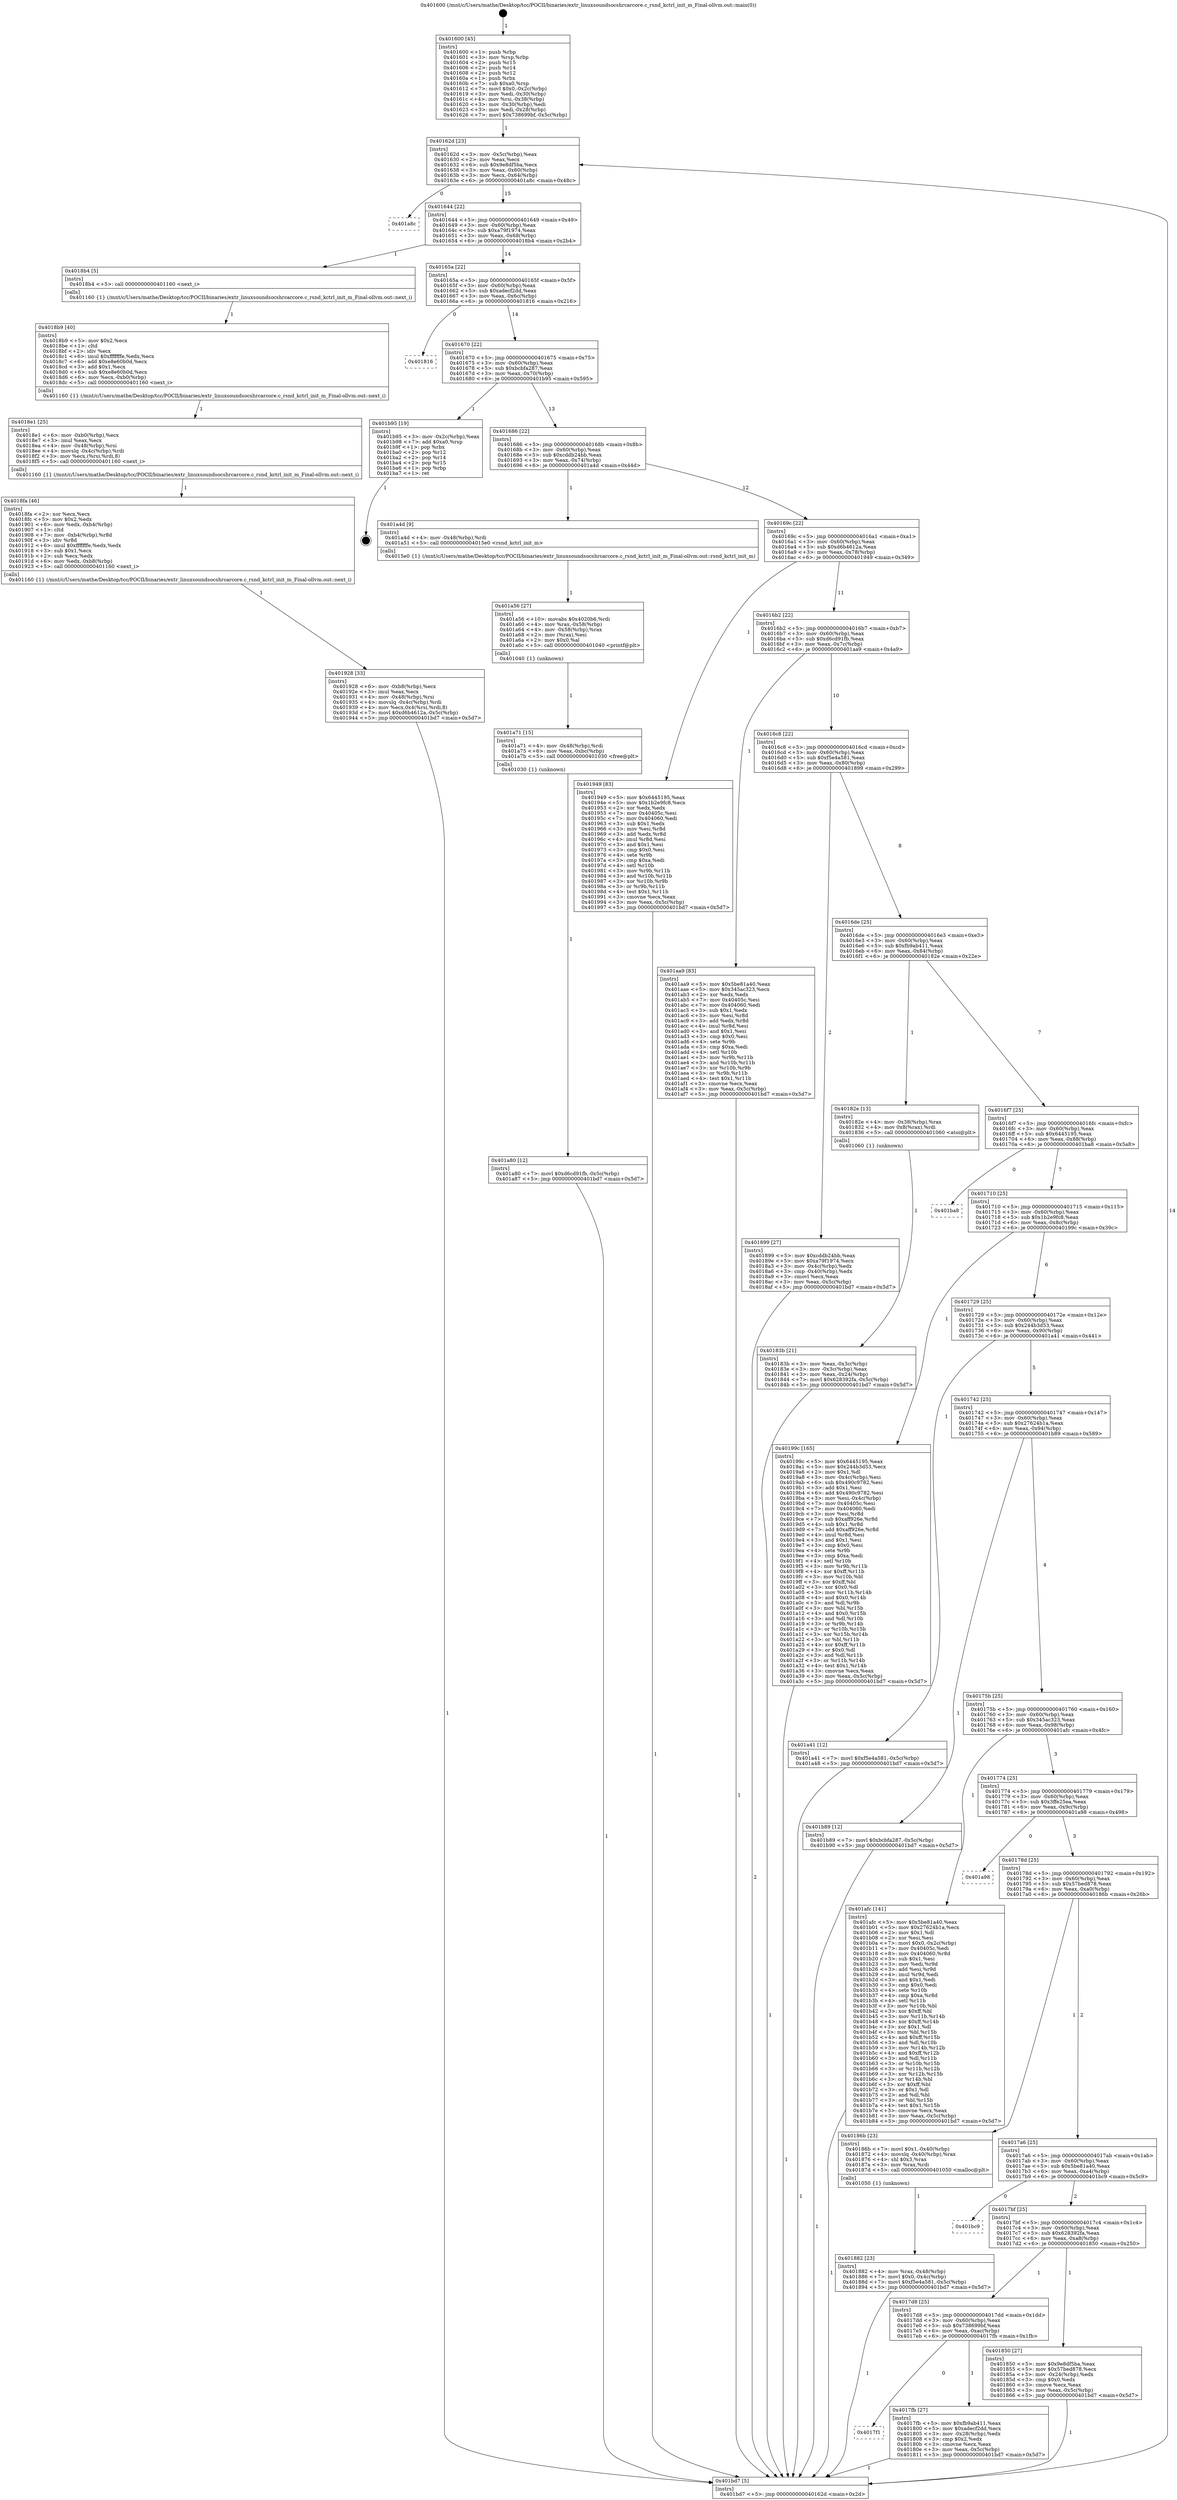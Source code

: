 digraph "0x401600" {
  label = "0x401600 (/mnt/c/Users/mathe/Desktop/tcc/POCII/binaries/extr_linuxsoundsocshrcarcore.c_rsnd_kctrl_init_m_Final-ollvm.out::main(0))"
  labelloc = "t"
  node[shape=record]

  Entry [label="",width=0.3,height=0.3,shape=circle,fillcolor=black,style=filled]
  "0x40162d" [label="{
     0x40162d [23]\l
     | [instrs]\l
     &nbsp;&nbsp;0x40162d \<+3\>: mov -0x5c(%rbp),%eax\l
     &nbsp;&nbsp;0x401630 \<+2\>: mov %eax,%ecx\l
     &nbsp;&nbsp;0x401632 \<+6\>: sub $0x9e8df5ba,%ecx\l
     &nbsp;&nbsp;0x401638 \<+3\>: mov %eax,-0x60(%rbp)\l
     &nbsp;&nbsp;0x40163b \<+3\>: mov %ecx,-0x64(%rbp)\l
     &nbsp;&nbsp;0x40163e \<+6\>: je 0000000000401a8c \<main+0x48c\>\l
  }"]
  "0x401a8c" [label="{
     0x401a8c\l
  }", style=dashed]
  "0x401644" [label="{
     0x401644 [22]\l
     | [instrs]\l
     &nbsp;&nbsp;0x401644 \<+5\>: jmp 0000000000401649 \<main+0x49\>\l
     &nbsp;&nbsp;0x401649 \<+3\>: mov -0x60(%rbp),%eax\l
     &nbsp;&nbsp;0x40164c \<+5\>: sub $0xa79f1974,%eax\l
     &nbsp;&nbsp;0x401651 \<+3\>: mov %eax,-0x68(%rbp)\l
     &nbsp;&nbsp;0x401654 \<+6\>: je 00000000004018b4 \<main+0x2b4\>\l
  }"]
  Exit [label="",width=0.3,height=0.3,shape=circle,fillcolor=black,style=filled,peripheries=2]
  "0x4018b4" [label="{
     0x4018b4 [5]\l
     | [instrs]\l
     &nbsp;&nbsp;0x4018b4 \<+5\>: call 0000000000401160 \<next_i\>\l
     | [calls]\l
     &nbsp;&nbsp;0x401160 \{1\} (/mnt/c/Users/mathe/Desktop/tcc/POCII/binaries/extr_linuxsoundsocshrcarcore.c_rsnd_kctrl_init_m_Final-ollvm.out::next_i)\l
  }"]
  "0x40165a" [label="{
     0x40165a [22]\l
     | [instrs]\l
     &nbsp;&nbsp;0x40165a \<+5\>: jmp 000000000040165f \<main+0x5f\>\l
     &nbsp;&nbsp;0x40165f \<+3\>: mov -0x60(%rbp),%eax\l
     &nbsp;&nbsp;0x401662 \<+5\>: sub $0xadecf2dd,%eax\l
     &nbsp;&nbsp;0x401667 \<+3\>: mov %eax,-0x6c(%rbp)\l
     &nbsp;&nbsp;0x40166a \<+6\>: je 0000000000401816 \<main+0x216\>\l
  }"]
  "0x401a80" [label="{
     0x401a80 [12]\l
     | [instrs]\l
     &nbsp;&nbsp;0x401a80 \<+7\>: movl $0xd6cd91fb,-0x5c(%rbp)\l
     &nbsp;&nbsp;0x401a87 \<+5\>: jmp 0000000000401bd7 \<main+0x5d7\>\l
  }"]
  "0x401816" [label="{
     0x401816\l
  }", style=dashed]
  "0x401670" [label="{
     0x401670 [22]\l
     | [instrs]\l
     &nbsp;&nbsp;0x401670 \<+5\>: jmp 0000000000401675 \<main+0x75\>\l
     &nbsp;&nbsp;0x401675 \<+3\>: mov -0x60(%rbp),%eax\l
     &nbsp;&nbsp;0x401678 \<+5\>: sub $0xbcbfa287,%eax\l
     &nbsp;&nbsp;0x40167d \<+3\>: mov %eax,-0x70(%rbp)\l
     &nbsp;&nbsp;0x401680 \<+6\>: je 0000000000401b95 \<main+0x595\>\l
  }"]
  "0x401a71" [label="{
     0x401a71 [15]\l
     | [instrs]\l
     &nbsp;&nbsp;0x401a71 \<+4\>: mov -0x48(%rbp),%rdi\l
     &nbsp;&nbsp;0x401a75 \<+6\>: mov %eax,-0xbc(%rbp)\l
     &nbsp;&nbsp;0x401a7b \<+5\>: call 0000000000401030 \<free@plt\>\l
     | [calls]\l
     &nbsp;&nbsp;0x401030 \{1\} (unknown)\l
  }"]
  "0x401b95" [label="{
     0x401b95 [19]\l
     | [instrs]\l
     &nbsp;&nbsp;0x401b95 \<+3\>: mov -0x2c(%rbp),%eax\l
     &nbsp;&nbsp;0x401b98 \<+7\>: add $0xa0,%rsp\l
     &nbsp;&nbsp;0x401b9f \<+1\>: pop %rbx\l
     &nbsp;&nbsp;0x401ba0 \<+2\>: pop %r12\l
     &nbsp;&nbsp;0x401ba2 \<+2\>: pop %r14\l
     &nbsp;&nbsp;0x401ba4 \<+2\>: pop %r15\l
     &nbsp;&nbsp;0x401ba6 \<+1\>: pop %rbp\l
     &nbsp;&nbsp;0x401ba7 \<+1\>: ret\l
  }"]
  "0x401686" [label="{
     0x401686 [22]\l
     | [instrs]\l
     &nbsp;&nbsp;0x401686 \<+5\>: jmp 000000000040168b \<main+0x8b\>\l
     &nbsp;&nbsp;0x40168b \<+3\>: mov -0x60(%rbp),%eax\l
     &nbsp;&nbsp;0x40168e \<+5\>: sub $0xcddb24bb,%eax\l
     &nbsp;&nbsp;0x401693 \<+3\>: mov %eax,-0x74(%rbp)\l
     &nbsp;&nbsp;0x401696 \<+6\>: je 0000000000401a4d \<main+0x44d\>\l
  }"]
  "0x401a56" [label="{
     0x401a56 [27]\l
     | [instrs]\l
     &nbsp;&nbsp;0x401a56 \<+10\>: movabs $0x4020b6,%rdi\l
     &nbsp;&nbsp;0x401a60 \<+4\>: mov %rax,-0x58(%rbp)\l
     &nbsp;&nbsp;0x401a64 \<+4\>: mov -0x58(%rbp),%rax\l
     &nbsp;&nbsp;0x401a68 \<+2\>: mov (%rax),%esi\l
     &nbsp;&nbsp;0x401a6a \<+2\>: mov $0x0,%al\l
     &nbsp;&nbsp;0x401a6c \<+5\>: call 0000000000401040 \<printf@plt\>\l
     | [calls]\l
     &nbsp;&nbsp;0x401040 \{1\} (unknown)\l
  }"]
  "0x401a4d" [label="{
     0x401a4d [9]\l
     | [instrs]\l
     &nbsp;&nbsp;0x401a4d \<+4\>: mov -0x48(%rbp),%rdi\l
     &nbsp;&nbsp;0x401a51 \<+5\>: call 00000000004015e0 \<rsnd_kctrl_init_m\>\l
     | [calls]\l
     &nbsp;&nbsp;0x4015e0 \{1\} (/mnt/c/Users/mathe/Desktop/tcc/POCII/binaries/extr_linuxsoundsocshrcarcore.c_rsnd_kctrl_init_m_Final-ollvm.out::rsnd_kctrl_init_m)\l
  }"]
  "0x40169c" [label="{
     0x40169c [22]\l
     | [instrs]\l
     &nbsp;&nbsp;0x40169c \<+5\>: jmp 00000000004016a1 \<main+0xa1\>\l
     &nbsp;&nbsp;0x4016a1 \<+3\>: mov -0x60(%rbp),%eax\l
     &nbsp;&nbsp;0x4016a4 \<+5\>: sub $0xd6b4612a,%eax\l
     &nbsp;&nbsp;0x4016a9 \<+3\>: mov %eax,-0x78(%rbp)\l
     &nbsp;&nbsp;0x4016ac \<+6\>: je 0000000000401949 \<main+0x349\>\l
  }"]
  "0x401928" [label="{
     0x401928 [33]\l
     | [instrs]\l
     &nbsp;&nbsp;0x401928 \<+6\>: mov -0xb8(%rbp),%ecx\l
     &nbsp;&nbsp;0x40192e \<+3\>: imul %eax,%ecx\l
     &nbsp;&nbsp;0x401931 \<+4\>: mov -0x48(%rbp),%rsi\l
     &nbsp;&nbsp;0x401935 \<+4\>: movslq -0x4c(%rbp),%rdi\l
     &nbsp;&nbsp;0x401939 \<+4\>: mov %ecx,0x4(%rsi,%rdi,8)\l
     &nbsp;&nbsp;0x40193d \<+7\>: movl $0xd6b4612a,-0x5c(%rbp)\l
     &nbsp;&nbsp;0x401944 \<+5\>: jmp 0000000000401bd7 \<main+0x5d7\>\l
  }"]
  "0x401949" [label="{
     0x401949 [83]\l
     | [instrs]\l
     &nbsp;&nbsp;0x401949 \<+5\>: mov $0x6445195,%eax\l
     &nbsp;&nbsp;0x40194e \<+5\>: mov $0x1b2e9fc8,%ecx\l
     &nbsp;&nbsp;0x401953 \<+2\>: xor %edx,%edx\l
     &nbsp;&nbsp;0x401955 \<+7\>: mov 0x40405c,%esi\l
     &nbsp;&nbsp;0x40195c \<+7\>: mov 0x404060,%edi\l
     &nbsp;&nbsp;0x401963 \<+3\>: sub $0x1,%edx\l
     &nbsp;&nbsp;0x401966 \<+3\>: mov %esi,%r8d\l
     &nbsp;&nbsp;0x401969 \<+3\>: add %edx,%r8d\l
     &nbsp;&nbsp;0x40196c \<+4\>: imul %r8d,%esi\l
     &nbsp;&nbsp;0x401970 \<+3\>: and $0x1,%esi\l
     &nbsp;&nbsp;0x401973 \<+3\>: cmp $0x0,%esi\l
     &nbsp;&nbsp;0x401976 \<+4\>: sete %r9b\l
     &nbsp;&nbsp;0x40197a \<+3\>: cmp $0xa,%edi\l
     &nbsp;&nbsp;0x40197d \<+4\>: setl %r10b\l
     &nbsp;&nbsp;0x401981 \<+3\>: mov %r9b,%r11b\l
     &nbsp;&nbsp;0x401984 \<+3\>: and %r10b,%r11b\l
     &nbsp;&nbsp;0x401987 \<+3\>: xor %r10b,%r9b\l
     &nbsp;&nbsp;0x40198a \<+3\>: or %r9b,%r11b\l
     &nbsp;&nbsp;0x40198d \<+4\>: test $0x1,%r11b\l
     &nbsp;&nbsp;0x401991 \<+3\>: cmovne %ecx,%eax\l
     &nbsp;&nbsp;0x401994 \<+3\>: mov %eax,-0x5c(%rbp)\l
     &nbsp;&nbsp;0x401997 \<+5\>: jmp 0000000000401bd7 \<main+0x5d7\>\l
  }"]
  "0x4016b2" [label="{
     0x4016b2 [22]\l
     | [instrs]\l
     &nbsp;&nbsp;0x4016b2 \<+5\>: jmp 00000000004016b7 \<main+0xb7\>\l
     &nbsp;&nbsp;0x4016b7 \<+3\>: mov -0x60(%rbp),%eax\l
     &nbsp;&nbsp;0x4016ba \<+5\>: sub $0xd6cd91fb,%eax\l
     &nbsp;&nbsp;0x4016bf \<+3\>: mov %eax,-0x7c(%rbp)\l
     &nbsp;&nbsp;0x4016c2 \<+6\>: je 0000000000401aa9 \<main+0x4a9\>\l
  }"]
  "0x4018fa" [label="{
     0x4018fa [46]\l
     | [instrs]\l
     &nbsp;&nbsp;0x4018fa \<+2\>: xor %ecx,%ecx\l
     &nbsp;&nbsp;0x4018fc \<+5\>: mov $0x2,%edx\l
     &nbsp;&nbsp;0x401901 \<+6\>: mov %edx,-0xb4(%rbp)\l
     &nbsp;&nbsp;0x401907 \<+1\>: cltd\l
     &nbsp;&nbsp;0x401908 \<+7\>: mov -0xb4(%rbp),%r8d\l
     &nbsp;&nbsp;0x40190f \<+3\>: idiv %r8d\l
     &nbsp;&nbsp;0x401912 \<+6\>: imul $0xfffffffe,%edx,%edx\l
     &nbsp;&nbsp;0x401918 \<+3\>: sub $0x1,%ecx\l
     &nbsp;&nbsp;0x40191b \<+2\>: sub %ecx,%edx\l
     &nbsp;&nbsp;0x40191d \<+6\>: mov %edx,-0xb8(%rbp)\l
     &nbsp;&nbsp;0x401923 \<+5\>: call 0000000000401160 \<next_i\>\l
     | [calls]\l
     &nbsp;&nbsp;0x401160 \{1\} (/mnt/c/Users/mathe/Desktop/tcc/POCII/binaries/extr_linuxsoundsocshrcarcore.c_rsnd_kctrl_init_m_Final-ollvm.out::next_i)\l
  }"]
  "0x401aa9" [label="{
     0x401aa9 [83]\l
     | [instrs]\l
     &nbsp;&nbsp;0x401aa9 \<+5\>: mov $0x5be81a40,%eax\l
     &nbsp;&nbsp;0x401aae \<+5\>: mov $0x345ac323,%ecx\l
     &nbsp;&nbsp;0x401ab3 \<+2\>: xor %edx,%edx\l
     &nbsp;&nbsp;0x401ab5 \<+7\>: mov 0x40405c,%esi\l
     &nbsp;&nbsp;0x401abc \<+7\>: mov 0x404060,%edi\l
     &nbsp;&nbsp;0x401ac3 \<+3\>: sub $0x1,%edx\l
     &nbsp;&nbsp;0x401ac6 \<+3\>: mov %esi,%r8d\l
     &nbsp;&nbsp;0x401ac9 \<+3\>: add %edx,%r8d\l
     &nbsp;&nbsp;0x401acc \<+4\>: imul %r8d,%esi\l
     &nbsp;&nbsp;0x401ad0 \<+3\>: and $0x1,%esi\l
     &nbsp;&nbsp;0x401ad3 \<+3\>: cmp $0x0,%esi\l
     &nbsp;&nbsp;0x401ad6 \<+4\>: sete %r9b\l
     &nbsp;&nbsp;0x401ada \<+3\>: cmp $0xa,%edi\l
     &nbsp;&nbsp;0x401add \<+4\>: setl %r10b\l
     &nbsp;&nbsp;0x401ae1 \<+3\>: mov %r9b,%r11b\l
     &nbsp;&nbsp;0x401ae4 \<+3\>: and %r10b,%r11b\l
     &nbsp;&nbsp;0x401ae7 \<+3\>: xor %r10b,%r9b\l
     &nbsp;&nbsp;0x401aea \<+3\>: or %r9b,%r11b\l
     &nbsp;&nbsp;0x401aed \<+4\>: test $0x1,%r11b\l
     &nbsp;&nbsp;0x401af1 \<+3\>: cmovne %ecx,%eax\l
     &nbsp;&nbsp;0x401af4 \<+3\>: mov %eax,-0x5c(%rbp)\l
     &nbsp;&nbsp;0x401af7 \<+5\>: jmp 0000000000401bd7 \<main+0x5d7\>\l
  }"]
  "0x4016c8" [label="{
     0x4016c8 [22]\l
     | [instrs]\l
     &nbsp;&nbsp;0x4016c8 \<+5\>: jmp 00000000004016cd \<main+0xcd\>\l
     &nbsp;&nbsp;0x4016cd \<+3\>: mov -0x60(%rbp),%eax\l
     &nbsp;&nbsp;0x4016d0 \<+5\>: sub $0xf5e4a581,%eax\l
     &nbsp;&nbsp;0x4016d5 \<+3\>: mov %eax,-0x80(%rbp)\l
     &nbsp;&nbsp;0x4016d8 \<+6\>: je 0000000000401899 \<main+0x299\>\l
  }"]
  "0x4018e1" [label="{
     0x4018e1 [25]\l
     | [instrs]\l
     &nbsp;&nbsp;0x4018e1 \<+6\>: mov -0xb0(%rbp),%ecx\l
     &nbsp;&nbsp;0x4018e7 \<+3\>: imul %eax,%ecx\l
     &nbsp;&nbsp;0x4018ea \<+4\>: mov -0x48(%rbp),%rsi\l
     &nbsp;&nbsp;0x4018ee \<+4\>: movslq -0x4c(%rbp),%rdi\l
     &nbsp;&nbsp;0x4018f2 \<+3\>: mov %ecx,(%rsi,%rdi,8)\l
     &nbsp;&nbsp;0x4018f5 \<+5\>: call 0000000000401160 \<next_i\>\l
     | [calls]\l
     &nbsp;&nbsp;0x401160 \{1\} (/mnt/c/Users/mathe/Desktop/tcc/POCII/binaries/extr_linuxsoundsocshrcarcore.c_rsnd_kctrl_init_m_Final-ollvm.out::next_i)\l
  }"]
  "0x401899" [label="{
     0x401899 [27]\l
     | [instrs]\l
     &nbsp;&nbsp;0x401899 \<+5\>: mov $0xcddb24bb,%eax\l
     &nbsp;&nbsp;0x40189e \<+5\>: mov $0xa79f1974,%ecx\l
     &nbsp;&nbsp;0x4018a3 \<+3\>: mov -0x4c(%rbp),%edx\l
     &nbsp;&nbsp;0x4018a6 \<+3\>: cmp -0x40(%rbp),%edx\l
     &nbsp;&nbsp;0x4018a9 \<+3\>: cmovl %ecx,%eax\l
     &nbsp;&nbsp;0x4018ac \<+3\>: mov %eax,-0x5c(%rbp)\l
     &nbsp;&nbsp;0x4018af \<+5\>: jmp 0000000000401bd7 \<main+0x5d7\>\l
  }"]
  "0x4016de" [label="{
     0x4016de [25]\l
     | [instrs]\l
     &nbsp;&nbsp;0x4016de \<+5\>: jmp 00000000004016e3 \<main+0xe3\>\l
     &nbsp;&nbsp;0x4016e3 \<+3\>: mov -0x60(%rbp),%eax\l
     &nbsp;&nbsp;0x4016e6 \<+5\>: sub $0xfb9ab411,%eax\l
     &nbsp;&nbsp;0x4016eb \<+6\>: mov %eax,-0x84(%rbp)\l
     &nbsp;&nbsp;0x4016f1 \<+6\>: je 000000000040182e \<main+0x22e\>\l
  }"]
  "0x4018b9" [label="{
     0x4018b9 [40]\l
     | [instrs]\l
     &nbsp;&nbsp;0x4018b9 \<+5\>: mov $0x2,%ecx\l
     &nbsp;&nbsp;0x4018be \<+1\>: cltd\l
     &nbsp;&nbsp;0x4018bf \<+2\>: idiv %ecx\l
     &nbsp;&nbsp;0x4018c1 \<+6\>: imul $0xfffffffe,%edx,%ecx\l
     &nbsp;&nbsp;0x4018c7 \<+6\>: add $0xe8e60b0d,%ecx\l
     &nbsp;&nbsp;0x4018cd \<+3\>: add $0x1,%ecx\l
     &nbsp;&nbsp;0x4018d0 \<+6\>: sub $0xe8e60b0d,%ecx\l
     &nbsp;&nbsp;0x4018d6 \<+6\>: mov %ecx,-0xb0(%rbp)\l
     &nbsp;&nbsp;0x4018dc \<+5\>: call 0000000000401160 \<next_i\>\l
     | [calls]\l
     &nbsp;&nbsp;0x401160 \{1\} (/mnt/c/Users/mathe/Desktop/tcc/POCII/binaries/extr_linuxsoundsocshrcarcore.c_rsnd_kctrl_init_m_Final-ollvm.out::next_i)\l
  }"]
  "0x40182e" [label="{
     0x40182e [13]\l
     | [instrs]\l
     &nbsp;&nbsp;0x40182e \<+4\>: mov -0x38(%rbp),%rax\l
     &nbsp;&nbsp;0x401832 \<+4\>: mov 0x8(%rax),%rdi\l
     &nbsp;&nbsp;0x401836 \<+5\>: call 0000000000401060 \<atoi@plt\>\l
     | [calls]\l
     &nbsp;&nbsp;0x401060 \{1\} (unknown)\l
  }"]
  "0x4016f7" [label="{
     0x4016f7 [25]\l
     | [instrs]\l
     &nbsp;&nbsp;0x4016f7 \<+5\>: jmp 00000000004016fc \<main+0xfc\>\l
     &nbsp;&nbsp;0x4016fc \<+3\>: mov -0x60(%rbp),%eax\l
     &nbsp;&nbsp;0x4016ff \<+5\>: sub $0x6445195,%eax\l
     &nbsp;&nbsp;0x401704 \<+6\>: mov %eax,-0x88(%rbp)\l
     &nbsp;&nbsp;0x40170a \<+6\>: je 0000000000401ba8 \<main+0x5a8\>\l
  }"]
  "0x401882" [label="{
     0x401882 [23]\l
     | [instrs]\l
     &nbsp;&nbsp;0x401882 \<+4\>: mov %rax,-0x48(%rbp)\l
     &nbsp;&nbsp;0x401886 \<+7\>: movl $0x0,-0x4c(%rbp)\l
     &nbsp;&nbsp;0x40188d \<+7\>: movl $0xf5e4a581,-0x5c(%rbp)\l
     &nbsp;&nbsp;0x401894 \<+5\>: jmp 0000000000401bd7 \<main+0x5d7\>\l
  }"]
  "0x401ba8" [label="{
     0x401ba8\l
  }", style=dashed]
  "0x401710" [label="{
     0x401710 [25]\l
     | [instrs]\l
     &nbsp;&nbsp;0x401710 \<+5\>: jmp 0000000000401715 \<main+0x115\>\l
     &nbsp;&nbsp;0x401715 \<+3\>: mov -0x60(%rbp),%eax\l
     &nbsp;&nbsp;0x401718 \<+5\>: sub $0x1b2e9fc8,%eax\l
     &nbsp;&nbsp;0x40171d \<+6\>: mov %eax,-0x8c(%rbp)\l
     &nbsp;&nbsp;0x401723 \<+6\>: je 000000000040199c \<main+0x39c\>\l
  }"]
  "0x40183b" [label="{
     0x40183b [21]\l
     | [instrs]\l
     &nbsp;&nbsp;0x40183b \<+3\>: mov %eax,-0x3c(%rbp)\l
     &nbsp;&nbsp;0x40183e \<+3\>: mov -0x3c(%rbp),%eax\l
     &nbsp;&nbsp;0x401841 \<+3\>: mov %eax,-0x24(%rbp)\l
     &nbsp;&nbsp;0x401844 \<+7\>: movl $0x628392fa,-0x5c(%rbp)\l
     &nbsp;&nbsp;0x40184b \<+5\>: jmp 0000000000401bd7 \<main+0x5d7\>\l
  }"]
  "0x40199c" [label="{
     0x40199c [165]\l
     | [instrs]\l
     &nbsp;&nbsp;0x40199c \<+5\>: mov $0x6445195,%eax\l
     &nbsp;&nbsp;0x4019a1 \<+5\>: mov $0x244b3d53,%ecx\l
     &nbsp;&nbsp;0x4019a6 \<+2\>: mov $0x1,%dl\l
     &nbsp;&nbsp;0x4019a8 \<+3\>: mov -0x4c(%rbp),%esi\l
     &nbsp;&nbsp;0x4019ab \<+6\>: sub $0x490c9782,%esi\l
     &nbsp;&nbsp;0x4019b1 \<+3\>: add $0x1,%esi\l
     &nbsp;&nbsp;0x4019b4 \<+6\>: add $0x490c9782,%esi\l
     &nbsp;&nbsp;0x4019ba \<+3\>: mov %esi,-0x4c(%rbp)\l
     &nbsp;&nbsp;0x4019bd \<+7\>: mov 0x40405c,%esi\l
     &nbsp;&nbsp;0x4019c4 \<+7\>: mov 0x404060,%edi\l
     &nbsp;&nbsp;0x4019cb \<+3\>: mov %esi,%r8d\l
     &nbsp;&nbsp;0x4019ce \<+7\>: sub $0xaff926e,%r8d\l
     &nbsp;&nbsp;0x4019d5 \<+4\>: sub $0x1,%r8d\l
     &nbsp;&nbsp;0x4019d9 \<+7\>: add $0xaff926e,%r8d\l
     &nbsp;&nbsp;0x4019e0 \<+4\>: imul %r8d,%esi\l
     &nbsp;&nbsp;0x4019e4 \<+3\>: and $0x1,%esi\l
     &nbsp;&nbsp;0x4019e7 \<+3\>: cmp $0x0,%esi\l
     &nbsp;&nbsp;0x4019ea \<+4\>: sete %r9b\l
     &nbsp;&nbsp;0x4019ee \<+3\>: cmp $0xa,%edi\l
     &nbsp;&nbsp;0x4019f1 \<+4\>: setl %r10b\l
     &nbsp;&nbsp;0x4019f5 \<+3\>: mov %r9b,%r11b\l
     &nbsp;&nbsp;0x4019f8 \<+4\>: xor $0xff,%r11b\l
     &nbsp;&nbsp;0x4019fc \<+3\>: mov %r10b,%bl\l
     &nbsp;&nbsp;0x4019ff \<+3\>: xor $0xff,%bl\l
     &nbsp;&nbsp;0x401a02 \<+3\>: xor $0x0,%dl\l
     &nbsp;&nbsp;0x401a05 \<+3\>: mov %r11b,%r14b\l
     &nbsp;&nbsp;0x401a08 \<+4\>: and $0x0,%r14b\l
     &nbsp;&nbsp;0x401a0c \<+3\>: and %dl,%r9b\l
     &nbsp;&nbsp;0x401a0f \<+3\>: mov %bl,%r15b\l
     &nbsp;&nbsp;0x401a12 \<+4\>: and $0x0,%r15b\l
     &nbsp;&nbsp;0x401a16 \<+3\>: and %dl,%r10b\l
     &nbsp;&nbsp;0x401a19 \<+3\>: or %r9b,%r14b\l
     &nbsp;&nbsp;0x401a1c \<+3\>: or %r10b,%r15b\l
     &nbsp;&nbsp;0x401a1f \<+3\>: xor %r15b,%r14b\l
     &nbsp;&nbsp;0x401a22 \<+3\>: or %bl,%r11b\l
     &nbsp;&nbsp;0x401a25 \<+4\>: xor $0xff,%r11b\l
     &nbsp;&nbsp;0x401a29 \<+3\>: or $0x0,%dl\l
     &nbsp;&nbsp;0x401a2c \<+3\>: and %dl,%r11b\l
     &nbsp;&nbsp;0x401a2f \<+3\>: or %r11b,%r14b\l
     &nbsp;&nbsp;0x401a32 \<+4\>: test $0x1,%r14b\l
     &nbsp;&nbsp;0x401a36 \<+3\>: cmovne %ecx,%eax\l
     &nbsp;&nbsp;0x401a39 \<+3\>: mov %eax,-0x5c(%rbp)\l
     &nbsp;&nbsp;0x401a3c \<+5\>: jmp 0000000000401bd7 \<main+0x5d7\>\l
  }"]
  "0x401729" [label="{
     0x401729 [25]\l
     | [instrs]\l
     &nbsp;&nbsp;0x401729 \<+5\>: jmp 000000000040172e \<main+0x12e\>\l
     &nbsp;&nbsp;0x40172e \<+3\>: mov -0x60(%rbp),%eax\l
     &nbsp;&nbsp;0x401731 \<+5\>: sub $0x244b3d53,%eax\l
     &nbsp;&nbsp;0x401736 \<+6\>: mov %eax,-0x90(%rbp)\l
     &nbsp;&nbsp;0x40173c \<+6\>: je 0000000000401a41 \<main+0x441\>\l
  }"]
  "0x401600" [label="{
     0x401600 [45]\l
     | [instrs]\l
     &nbsp;&nbsp;0x401600 \<+1\>: push %rbp\l
     &nbsp;&nbsp;0x401601 \<+3\>: mov %rsp,%rbp\l
     &nbsp;&nbsp;0x401604 \<+2\>: push %r15\l
     &nbsp;&nbsp;0x401606 \<+2\>: push %r14\l
     &nbsp;&nbsp;0x401608 \<+2\>: push %r12\l
     &nbsp;&nbsp;0x40160a \<+1\>: push %rbx\l
     &nbsp;&nbsp;0x40160b \<+7\>: sub $0xa0,%rsp\l
     &nbsp;&nbsp;0x401612 \<+7\>: movl $0x0,-0x2c(%rbp)\l
     &nbsp;&nbsp;0x401619 \<+3\>: mov %edi,-0x30(%rbp)\l
     &nbsp;&nbsp;0x40161c \<+4\>: mov %rsi,-0x38(%rbp)\l
     &nbsp;&nbsp;0x401620 \<+3\>: mov -0x30(%rbp),%edi\l
     &nbsp;&nbsp;0x401623 \<+3\>: mov %edi,-0x28(%rbp)\l
     &nbsp;&nbsp;0x401626 \<+7\>: movl $0x738699bf,-0x5c(%rbp)\l
  }"]
  "0x401a41" [label="{
     0x401a41 [12]\l
     | [instrs]\l
     &nbsp;&nbsp;0x401a41 \<+7\>: movl $0xf5e4a581,-0x5c(%rbp)\l
     &nbsp;&nbsp;0x401a48 \<+5\>: jmp 0000000000401bd7 \<main+0x5d7\>\l
  }"]
  "0x401742" [label="{
     0x401742 [25]\l
     | [instrs]\l
     &nbsp;&nbsp;0x401742 \<+5\>: jmp 0000000000401747 \<main+0x147\>\l
     &nbsp;&nbsp;0x401747 \<+3\>: mov -0x60(%rbp),%eax\l
     &nbsp;&nbsp;0x40174a \<+5\>: sub $0x27624b1a,%eax\l
     &nbsp;&nbsp;0x40174f \<+6\>: mov %eax,-0x94(%rbp)\l
     &nbsp;&nbsp;0x401755 \<+6\>: je 0000000000401b89 \<main+0x589\>\l
  }"]
  "0x401bd7" [label="{
     0x401bd7 [5]\l
     | [instrs]\l
     &nbsp;&nbsp;0x401bd7 \<+5\>: jmp 000000000040162d \<main+0x2d\>\l
  }"]
  "0x401b89" [label="{
     0x401b89 [12]\l
     | [instrs]\l
     &nbsp;&nbsp;0x401b89 \<+7\>: movl $0xbcbfa287,-0x5c(%rbp)\l
     &nbsp;&nbsp;0x401b90 \<+5\>: jmp 0000000000401bd7 \<main+0x5d7\>\l
  }"]
  "0x40175b" [label="{
     0x40175b [25]\l
     | [instrs]\l
     &nbsp;&nbsp;0x40175b \<+5\>: jmp 0000000000401760 \<main+0x160\>\l
     &nbsp;&nbsp;0x401760 \<+3\>: mov -0x60(%rbp),%eax\l
     &nbsp;&nbsp;0x401763 \<+5\>: sub $0x345ac323,%eax\l
     &nbsp;&nbsp;0x401768 \<+6\>: mov %eax,-0x98(%rbp)\l
     &nbsp;&nbsp;0x40176e \<+6\>: je 0000000000401afc \<main+0x4fc\>\l
  }"]
  "0x4017f1" [label="{
     0x4017f1\l
  }", style=dashed]
  "0x401afc" [label="{
     0x401afc [141]\l
     | [instrs]\l
     &nbsp;&nbsp;0x401afc \<+5\>: mov $0x5be81a40,%eax\l
     &nbsp;&nbsp;0x401b01 \<+5\>: mov $0x27624b1a,%ecx\l
     &nbsp;&nbsp;0x401b06 \<+2\>: mov $0x1,%dl\l
     &nbsp;&nbsp;0x401b08 \<+2\>: xor %esi,%esi\l
     &nbsp;&nbsp;0x401b0a \<+7\>: movl $0x0,-0x2c(%rbp)\l
     &nbsp;&nbsp;0x401b11 \<+7\>: mov 0x40405c,%edi\l
     &nbsp;&nbsp;0x401b18 \<+8\>: mov 0x404060,%r8d\l
     &nbsp;&nbsp;0x401b20 \<+3\>: sub $0x1,%esi\l
     &nbsp;&nbsp;0x401b23 \<+3\>: mov %edi,%r9d\l
     &nbsp;&nbsp;0x401b26 \<+3\>: add %esi,%r9d\l
     &nbsp;&nbsp;0x401b29 \<+4\>: imul %r9d,%edi\l
     &nbsp;&nbsp;0x401b2d \<+3\>: and $0x1,%edi\l
     &nbsp;&nbsp;0x401b30 \<+3\>: cmp $0x0,%edi\l
     &nbsp;&nbsp;0x401b33 \<+4\>: sete %r10b\l
     &nbsp;&nbsp;0x401b37 \<+4\>: cmp $0xa,%r8d\l
     &nbsp;&nbsp;0x401b3b \<+4\>: setl %r11b\l
     &nbsp;&nbsp;0x401b3f \<+3\>: mov %r10b,%bl\l
     &nbsp;&nbsp;0x401b42 \<+3\>: xor $0xff,%bl\l
     &nbsp;&nbsp;0x401b45 \<+3\>: mov %r11b,%r14b\l
     &nbsp;&nbsp;0x401b48 \<+4\>: xor $0xff,%r14b\l
     &nbsp;&nbsp;0x401b4c \<+3\>: xor $0x1,%dl\l
     &nbsp;&nbsp;0x401b4f \<+3\>: mov %bl,%r15b\l
     &nbsp;&nbsp;0x401b52 \<+4\>: and $0xff,%r15b\l
     &nbsp;&nbsp;0x401b56 \<+3\>: and %dl,%r10b\l
     &nbsp;&nbsp;0x401b59 \<+3\>: mov %r14b,%r12b\l
     &nbsp;&nbsp;0x401b5c \<+4\>: and $0xff,%r12b\l
     &nbsp;&nbsp;0x401b60 \<+3\>: and %dl,%r11b\l
     &nbsp;&nbsp;0x401b63 \<+3\>: or %r10b,%r15b\l
     &nbsp;&nbsp;0x401b66 \<+3\>: or %r11b,%r12b\l
     &nbsp;&nbsp;0x401b69 \<+3\>: xor %r12b,%r15b\l
     &nbsp;&nbsp;0x401b6c \<+3\>: or %r14b,%bl\l
     &nbsp;&nbsp;0x401b6f \<+3\>: xor $0xff,%bl\l
     &nbsp;&nbsp;0x401b72 \<+3\>: or $0x1,%dl\l
     &nbsp;&nbsp;0x401b75 \<+2\>: and %dl,%bl\l
     &nbsp;&nbsp;0x401b77 \<+3\>: or %bl,%r15b\l
     &nbsp;&nbsp;0x401b7a \<+4\>: test $0x1,%r15b\l
     &nbsp;&nbsp;0x401b7e \<+3\>: cmovne %ecx,%eax\l
     &nbsp;&nbsp;0x401b81 \<+3\>: mov %eax,-0x5c(%rbp)\l
     &nbsp;&nbsp;0x401b84 \<+5\>: jmp 0000000000401bd7 \<main+0x5d7\>\l
  }"]
  "0x401774" [label="{
     0x401774 [25]\l
     | [instrs]\l
     &nbsp;&nbsp;0x401774 \<+5\>: jmp 0000000000401779 \<main+0x179\>\l
     &nbsp;&nbsp;0x401779 \<+3\>: mov -0x60(%rbp),%eax\l
     &nbsp;&nbsp;0x40177c \<+5\>: sub $0x3ffe25ea,%eax\l
     &nbsp;&nbsp;0x401781 \<+6\>: mov %eax,-0x9c(%rbp)\l
     &nbsp;&nbsp;0x401787 \<+6\>: je 0000000000401a98 \<main+0x498\>\l
  }"]
  "0x4017fb" [label="{
     0x4017fb [27]\l
     | [instrs]\l
     &nbsp;&nbsp;0x4017fb \<+5\>: mov $0xfb9ab411,%eax\l
     &nbsp;&nbsp;0x401800 \<+5\>: mov $0xadecf2dd,%ecx\l
     &nbsp;&nbsp;0x401805 \<+3\>: mov -0x28(%rbp),%edx\l
     &nbsp;&nbsp;0x401808 \<+3\>: cmp $0x2,%edx\l
     &nbsp;&nbsp;0x40180b \<+3\>: cmovne %ecx,%eax\l
     &nbsp;&nbsp;0x40180e \<+3\>: mov %eax,-0x5c(%rbp)\l
     &nbsp;&nbsp;0x401811 \<+5\>: jmp 0000000000401bd7 \<main+0x5d7\>\l
  }"]
  "0x401a98" [label="{
     0x401a98\l
  }", style=dashed]
  "0x40178d" [label="{
     0x40178d [25]\l
     | [instrs]\l
     &nbsp;&nbsp;0x40178d \<+5\>: jmp 0000000000401792 \<main+0x192\>\l
     &nbsp;&nbsp;0x401792 \<+3\>: mov -0x60(%rbp),%eax\l
     &nbsp;&nbsp;0x401795 \<+5\>: sub $0x57bed878,%eax\l
     &nbsp;&nbsp;0x40179a \<+6\>: mov %eax,-0xa0(%rbp)\l
     &nbsp;&nbsp;0x4017a0 \<+6\>: je 000000000040186b \<main+0x26b\>\l
  }"]
  "0x4017d8" [label="{
     0x4017d8 [25]\l
     | [instrs]\l
     &nbsp;&nbsp;0x4017d8 \<+5\>: jmp 00000000004017dd \<main+0x1dd\>\l
     &nbsp;&nbsp;0x4017dd \<+3\>: mov -0x60(%rbp),%eax\l
     &nbsp;&nbsp;0x4017e0 \<+5\>: sub $0x738699bf,%eax\l
     &nbsp;&nbsp;0x4017e5 \<+6\>: mov %eax,-0xac(%rbp)\l
     &nbsp;&nbsp;0x4017eb \<+6\>: je 00000000004017fb \<main+0x1fb\>\l
  }"]
  "0x40186b" [label="{
     0x40186b [23]\l
     | [instrs]\l
     &nbsp;&nbsp;0x40186b \<+7\>: movl $0x1,-0x40(%rbp)\l
     &nbsp;&nbsp;0x401872 \<+4\>: movslq -0x40(%rbp),%rax\l
     &nbsp;&nbsp;0x401876 \<+4\>: shl $0x3,%rax\l
     &nbsp;&nbsp;0x40187a \<+3\>: mov %rax,%rdi\l
     &nbsp;&nbsp;0x40187d \<+5\>: call 0000000000401050 \<malloc@plt\>\l
     | [calls]\l
     &nbsp;&nbsp;0x401050 \{1\} (unknown)\l
  }"]
  "0x4017a6" [label="{
     0x4017a6 [25]\l
     | [instrs]\l
     &nbsp;&nbsp;0x4017a6 \<+5\>: jmp 00000000004017ab \<main+0x1ab\>\l
     &nbsp;&nbsp;0x4017ab \<+3\>: mov -0x60(%rbp),%eax\l
     &nbsp;&nbsp;0x4017ae \<+5\>: sub $0x5be81a40,%eax\l
     &nbsp;&nbsp;0x4017b3 \<+6\>: mov %eax,-0xa4(%rbp)\l
     &nbsp;&nbsp;0x4017b9 \<+6\>: je 0000000000401bc9 \<main+0x5c9\>\l
  }"]
  "0x401850" [label="{
     0x401850 [27]\l
     | [instrs]\l
     &nbsp;&nbsp;0x401850 \<+5\>: mov $0x9e8df5ba,%eax\l
     &nbsp;&nbsp;0x401855 \<+5\>: mov $0x57bed878,%ecx\l
     &nbsp;&nbsp;0x40185a \<+3\>: mov -0x24(%rbp),%edx\l
     &nbsp;&nbsp;0x40185d \<+3\>: cmp $0x0,%edx\l
     &nbsp;&nbsp;0x401860 \<+3\>: cmove %ecx,%eax\l
     &nbsp;&nbsp;0x401863 \<+3\>: mov %eax,-0x5c(%rbp)\l
     &nbsp;&nbsp;0x401866 \<+5\>: jmp 0000000000401bd7 \<main+0x5d7\>\l
  }"]
  "0x401bc9" [label="{
     0x401bc9\l
  }", style=dashed]
  "0x4017bf" [label="{
     0x4017bf [25]\l
     | [instrs]\l
     &nbsp;&nbsp;0x4017bf \<+5\>: jmp 00000000004017c4 \<main+0x1c4\>\l
     &nbsp;&nbsp;0x4017c4 \<+3\>: mov -0x60(%rbp),%eax\l
     &nbsp;&nbsp;0x4017c7 \<+5\>: sub $0x628392fa,%eax\l
     &nbsp;&nbsp;0x4017cc \<+6\>: mov %eax,-0xa8(%rbp)\l
     &nbsp;&nbsp;0x4017d2 \<+6\>: je 0000000000401850 \<main+0x250\>\l
  }"]
  Entry -> "0x401600" [label=" 1"]
  "0x40162d" -> "0x401a8c" [label=" 0"]
  "0x40162d" -> "0x401644" [label=" 15"]
  "0x401b95" -> Exit [label=" 1"]
  "0x401644" -> "0x4018b4" [label=" 1"]
  "0x401644" -> "0x40165a" [label=" 14"]
  "0x401b89" -> "0x401bd7" [label=" 1"]
  "0x40165a" -> "0x401816" [label=" 0"]
  "0x40165a" -> "0x401670" [label=" 14"]
  "0x401afc" -> "0x401bd7" [label=" 1"]
  "0x401670" -> "0x401b95" [label=" 1"]
  "0x401670" -> "0x401686" [label=" 13"]
  "0x401aa9" -> "0x401bd7" [label=" 1"]
  "0x401686" -> "0x401a4d" [label=" 1"]
  "0x401686" -> "0x40169c" [label=" 12"]
  "0x401a80" -> "0x401bd7" [label=" 1"]
  "0x40169c" -> "0x401949" [label=" 1"]
  "0x40169c" -> "0x4016b2" [label=" 11"]
  "0x401a71" -> "0x401a80" [label=" 1"]
  "0x4016b2" -> "0x401aa9" [label=" 1"]
  "0x4016b2" -> "0x4016c8" [label=" 10"]
  "0x401a56" -> "0x401a71" [label=" 1"]
  "0x4016c8" -> "0x401899" [label=" 2"]
  "0x4016c8" -> "0x4016de" [label=" 8"]
  "0x401a4d" -> "0x401a56" [label=" 1"]
  "0x4016de" -> "0x40182e" [label=" 1"]
  "0x4016de" -> "0x4016f7" [label=" 7"]
  "0x401a41" -> "0x401bd7" [label=" 1"]
  "0x4016f7" -> "0x401ba8" [label=" 0"]
  "0x4016f7" -> "0x401710" [label=" 7"]
  "0x40199c" -> "0x401bd7" [label=" 1"]
  "0x401710" -> "0x40199c" [label=" 1"]
  "0x401710" -> "0x401729" [label=" 6"]
  "0x401949" -> "0x401bd7" [label=" 1"]
  "0x401729" -> "0x401a41" [label=" 1"]
  "0x401729" -> "0x401742" [label=" 5"]
  "0x401928" -> "0x401bd7" [label=" 1"]
  "0x401742" -> "0x401b89" [label=" 1"]
  "0x401742" -> "0x40175b" [label=" 4"]
  "0x4018fa" -> "0x401928" [label=" 1"]
  "0x40175b" -> "0x401afc" [label=" 1"]
  "0x40175b" -> "0x401774" [label=" 3"]
  "0x4018e1" -> "0x4018fa" [label=" 1"]
  "0x401774" -> "0x401a98" [label=" 0"]
  "0x401774" -> "0x40178d" [label=" 3"]
  "0x4018b9" -> "0x4018e1" [label=" 1"]
  "0x40178d" -> "0x40186b" [label=" 1"]
  "0x40178d" -> "0x4017a6" [label=" 2"]
  "0x401899" -> "0x401bd7" [label=" 2"]
  "0x4017a6" -> "0x401bc9" [label=" 0"]
  "0x4017a6" -> "0x4017bf" [label=" 2"]
  "0x401882" -> "0x401bd7" [label=" 1"]
  "0x4017bf" -> "0x401850" [label=" 1"]
  "0x4017bf" -> "0x4017d8" [label=" 1"]
  "0x4018b4" -> "0x4018b9" [label=" 1"]
  "0x4017d8" -> "0x4017fb" [label=" 1"]
  "0x4017d8" -> "0x4017f1" [label=" 0"]
  "0x4017fb" -> "0x401bd7" [label=" 1"]
  "0x401600" -> "0x40162d" [label=" 1"]
  "0x401bd7" -> "0x40162d" [label=" 14"]
  "0x40182e" -> "0x40183b" [label=" 1"]
  "0x40183b" -> "0x401bd7" [label=" 1"]
  "0x401850" -> "0x401bd7" [label=" 1"]
  "0x40186b" -> "0x401882" [label=" 1"]
}
